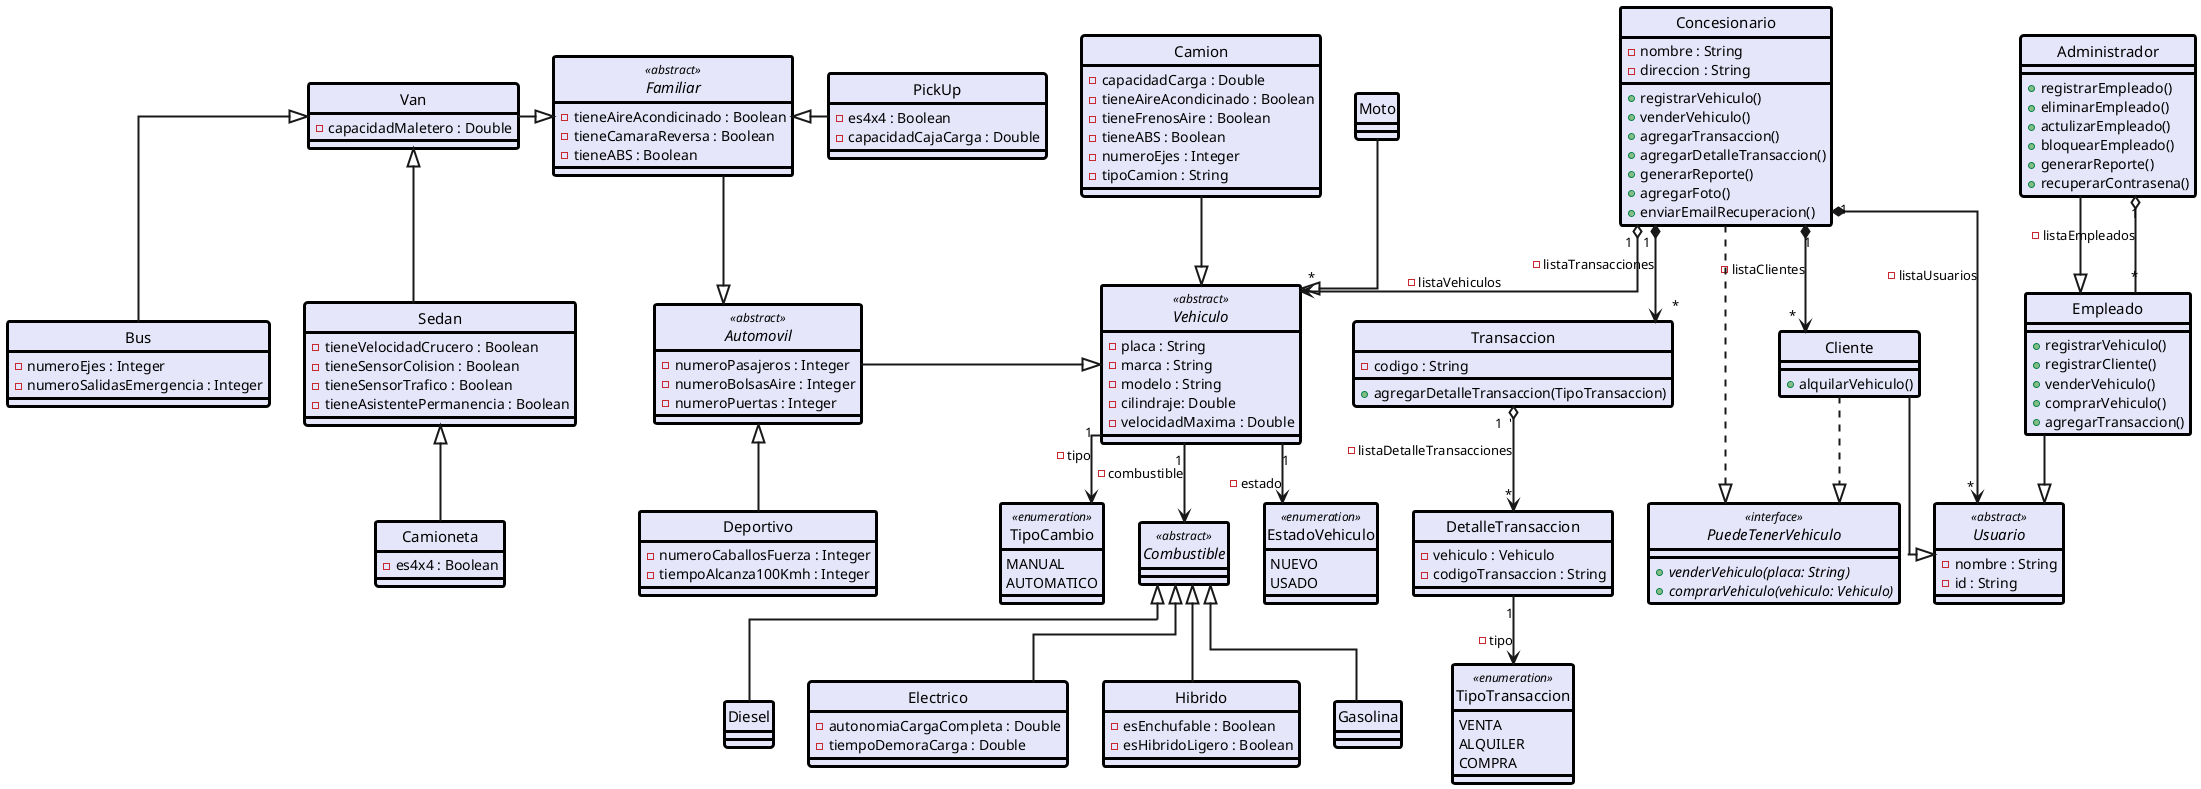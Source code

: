 @startuml Hola

skinparam style strictuml
skinparam ArrowThickness 2
skinparam Linetype ortho

skinparam Class {
    FontSize 15
    BorderColor Black
    BackgroundColor Lavender
    BorderThickness 3
}

interface PuedeTenerVehiculo <<interface>> {
    + <i>venderVehiculo(placa: String)
    + <i>comprarVehiculo(vehiculo: Vehiculo)
}
class Concesionario {
    - nombre : String
    - direccion : String

    + registrarVehiculo()
    + venderVehiculo()
    + agregarTransaccion()
    + agregarDetalleTransaccion()
    + generarReporte()
    + agregarFoto()
    + enviarEmailRecuperacion()
}

class Transaccion {
    - codigo : String
    + agregarDetalleTransaccion(TipoTransaccion)
}
enum TipoTransaccion <<enumeration>> {
    VENTA
    ALQUILER
    COMPRA
}
class DetalleTransaccion {
    - vehiculo : Vehiculo
    - codigoTransaccion : String

}


abstract class Usuario  <<abstract>> {
    - nombre : String
    - id : String
}

class Cliente {
    + alquilarVehiculo()
}

class Empleado {
    + registrarVehiculo()
    + registrarCliente()
    + venderVehiculo()
    + comprarVehiculo()
    + agregarTransaccion()
}

class Administrador {
    + registrarEmpleado()
    + eliminarEmpleado()
    + actulizarEmpleado()
    + bloquearEmpleado()
    + generarReporte()
    + recuperarContrasena()

}

abstract class Combustible <<abstract>> {
}

class Gasolina {
}

class Diesel {
}

class Electrico {
    - autonomiaCargaCompleta : Double
    - tiempoDemoraCarga : Double
}
class Hibrido {
    - esEnchufable : Boolean
    - esHibridoLigero : Boolean
}

abstract class Vehiculo <<abstract>> {
    - placa : String
    - marca : String
    - modelo : String
    - cilindraje: Double
    - velocidadMaxima : Double
}

abstract class Automovil <<abstract>> {
    - numeroPasajeros : Integer
    - numeroBolsasAire : Integer
    - numeroPuertas : Integer
}

enum EstadoVehiculo <<enumeration>>{
    NUEVO
    USADO
}

enum TipoCambio <<enumeration>> {
    MANUAL
    AUTOMATICO
}

class Sedan {
    - tieneVelocidadCrucero : Boolean
    - tieneSensorColision : Boolean
    - tieneSensorTrafico : Boolean
    - tieneAsistentePermanencia : Boolean
}

class Deportivo {
    - numeroCaballosFuerza : Integer
    - tiempoAlcanza100Kmh : Integer
}

class Camioneta {
    - es4x4 : Boolean
}

class PickUp {
    - es4x4 : Boolean
    - capacidadCajaCarga : Double
}

abstract class Familiar <<abstract>> {
    - tieneAireAcondicinado : Boolean
    - tieneCamaraReversa : Boolean
    - tieneABS : Boolean
}

class Van {
    - capacidadMaletero : Double
}

class Bus {
    - numeroEjes : Integer
    - numeroSalidasEmergencia : Integer
}

class Camion {
    - capacidadCarga : Double
    - tieneAireAcondicinado : Boolean
    - tieneFrenosAire : Boolean
    - tieneABS : Boolean
    - numeroEjes : Integer
    - tipoCamion : String
}

class Moto {
}

'Concesionario
Concesionario "1" *--> "*" Usuario : - listaUsuarios
Concesionario "1" *--> "*" Transaccion : - listaTransacciones
Concesionario "1" *--> "*" Cliente : - listaClientes
Concesionario  "1" o--> "*" Vehiculo : - listaVehiculos
Transaccion  "1  '" o--> "*" DetalleTransaccion : -  listaDetalleTransacciones
'Transaccion
DetalleTransaccion "1"--> TipoTransaccion : - tipo
'Gasolina
Electrico -up-|> Combustible
Hibrido -up-|> Combustible
Gasolina -up-|> Combustible
Diesel -up-|> Combustible
'Vehiculos
Vehiculo "1" --> TipoCambio : - tipo
Vehiculo "1" -down-> Combustible : - combustible
Vehiculo "1" --> EstadoVehiculo : - estado

Automovil -right-|> Vehiculo
Moto --|> Vehiculo
Camion -down-|> Vehiculo

Deportivo -up-|> Automovil
Familiar --|> Automovil
Camioneta -up-|> Sedan
PickUp -left-|> Familiar
Van -right-|> Familiar
Bus -up-|> Van
Sedan -up-|> Van

'Usuarios
Cliente -down-|> Usuario
Empleado -down-|> Usuario
Administrador -down-|> Empleado
Administrador "1" o-down- "*" Empleado : -listaEmpleados
Concesionario .down.|> PuedeTenerVehiculo
Cliente .down.|> PuedeTenerVehiculo

@enduml